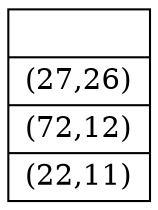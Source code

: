 digraph firsGraph{
node [shape=record];
rankdir=LR;
node_A [shape=record    label="|(27,26)|(72,12)|(22,11)"];
}